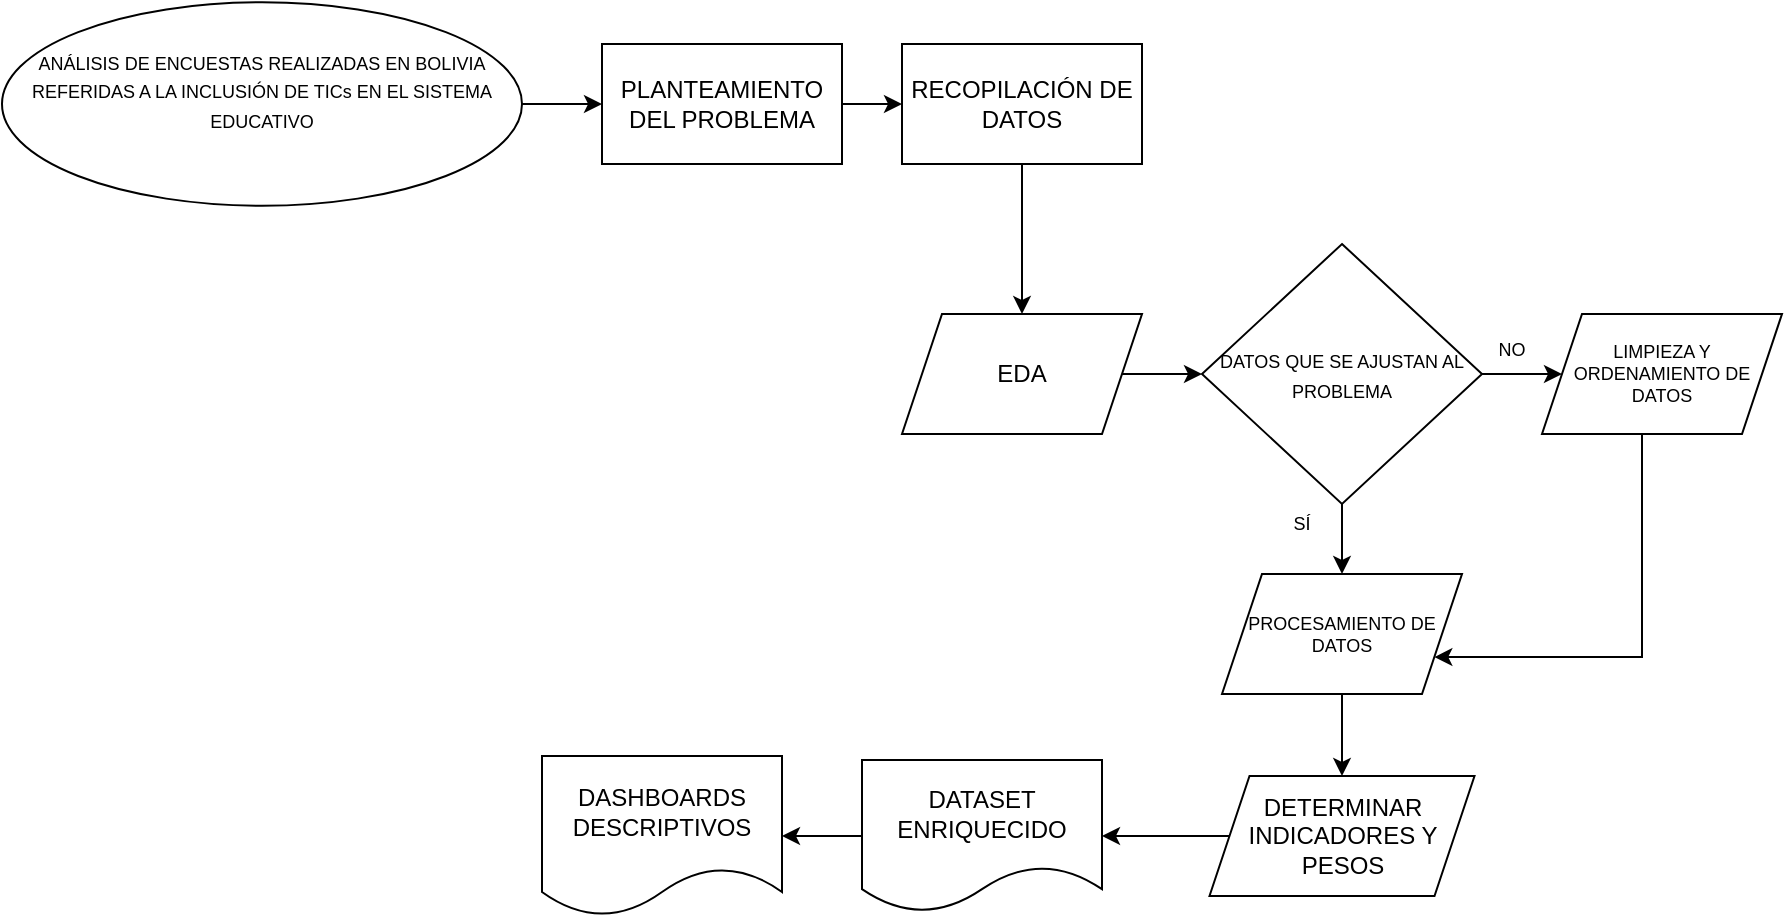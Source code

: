 <mxfile version="20.8.5" type="google"><diagram id="HQOkcTGN9VcYBbmYEhcq" name="Page-1"><mxGraphModel grid="1" page="1" gridSize="10" guides="1" tooltips="1" connect="1" arrows="1" fold="1" pageScale="1" pageWidth="1169" pageHeight="827" math="0" shadow="0"><root><mxCell id="0"/><mxCell id="1" parent="0"/><mxCell id="E9ARUXFL0sqiD9B0I2Bs-5" style="edgeStyle=orthogonalEdgeStyle;rounded=0;orthogonalLoop=1;jettySize=auto;html=1;entryX=0;entryY=0.5;entryDx=0;entryDy=0;" edge="1" parent="1" source="E9ARUXFL0sqiD9B0I2Bs-1" target="E9ARUXFL0sqiD9B0I2Bs-4"><mxGeometry relative="1" as="geometry"/></mxCell><mxCell id="E9ARUXFL0sqiD9B0I2Bs-1" value="&lt;div&gt;&lt;font style=&quot;font-size: 9px;&quot;&gt;ANÁLISIS DE ENCUESTAS REALIZADAS EN BOLIVIA REFERIDAS A LA INCLUSIÓN DE TICs EN EL SISTEMA EDUCATIVO&lt;/font&gt;&lt;/div&gt;&lt;div&gt;&lt;br&gt;&lt;/div&gt;" style="ellipse;whiteSpace=wrap;html=1;" vertex="1" parent="1"><mxGeometry x="80" y="182.13" width="260" height="101.75" as="geometry"/></mxCell><mxCell id="E9ARUXFL0sqiD9B0I2Bs-7" style="edgeStyle=orthogonalEdgeStyle;rounded=0;orthogonalLoop=1;jettySize=auto;html=1;entryX=0;entryY=0.5;entryDx=0;entryDy=0;" edge="1" parent="1" source="E9ARUXFL0sqiD9B0I2Bs-4" target="E9ARUXFL0sqiD9B0I2Bs-6"><mxGeometry relative="1" as="geometry"/></mxCell><mxCell id="E9ARUXFL0sqiD9B0I2Bs-4" value="PLANTEAMIENTO DEL PROBLEMA" style="rounded=0;whiteSpace=wrap;html=1;" vertex="1" parent="1"><mxGeometry x="380" y="203" width="120" height="60" as="geometry"/></mxCell><mxCell id="AVDTeCbAeN9Czh_6RMhJ-11" style="edgeStyle=orthogonalEdgeStyle;rounded=0;orthogonalLoop=1;jettySize=auto;html=1;entryX=0.5;entryY=0;entryDx=0;entryDy=0;" edge="1" parent="1" source="E9ARUXFL0sqiD9B0I2Bs-6" target="AVDTeCbAeN9Czh_6RMhJ-6"><mxGeometry relative="1" as="geometry"/></mxCell><mxCell id="E9ARUXFL0sqiD9B0I2Bs-6" value="RECOPILACIÓN DE DATOS" style="rounded=0;whiteSpace=wrap;html=1;" vertex="1" parent="1"><mxGeometry x="530" y="203" width="120" height="60" as="geometry"/></mxCell><mxCell id="E9ARUXFL0sqiD9B0I2Bs-19" style="edgeStyle=orthogonalEdgeStyle;rounded=0;orthogonalLoop=1;jettySize=auto;html=1;fontSize=9;" edge="1" parent="1" source="E9ARUXFL0sqiD9B0I2Bs-8" target="E9ARUXFL0sqiD9B0I2Bs-14"><mxGeometry relative="1" as="geometry"/></mxCell><mxCell id="E9ARUXFL0sqiD9B0I2Bs-23" style="edgeStyle=orthogonalEdgeStyle;rounded=0;orthogonalLoop=1;jettySize=auto;html=1;entryX=0.5;entryY=0;entryDx=0;entryDy=0;fontSize=9;" edge="1" parent="1" source="E9ARUXFL0sqiD9B0I2Bs-8" target="E9ARUXFL0sqiD9B0I2Bs-21"><mxGeometry relative="1" as="geometry"/></mxCell><mxCell id="E9ARUXFL0sqiD9B0I2Bs-8" value="&lt;font style=&quot;font-size: 9px;&quot;&gt;DATOS QUE SE AJUSTAN AL PROBLEMA&lt;/font&gt;" style="rhombus;whiteSpace=wrap;html=1;" vertex="1" parent="1"><mxGeometry x="680" y="303" width="140" height="130" as="geometry"/></mxCell><mxCell id="E9ARUXFL0sqiD9B0I2Bs-12" value="SÍ" style="text;html=1;strokeColor=none;fillColor=none;align=center;verticalAlign=middle;whiteSpace=wrap;rounded=0;fontSize=9;" vertex="1" parent="1"><mxGeometry x="715" y="433" width="30" height="20" as="geometry"/></mxCell><mxCell id="E9ARUXFL0sqiD9B0I2Bs-13" value="NO" style="text;html=1;strokeColor=none;fillColor=none;align=center;verticalAlign=middle;whiteSpace=wrap;rounded=0;fontSize=9;" vertex="1" parent="1"><mxGeometry x="820" y="343" width="30" height="25" as="geometry"/></mxCell><mxCell id="AVDTeCbAeN9Czh_6RMhJ-15" style="edgeStyle=orthogonalEdgeStyle;rounded=0;orthogonalLoop=1;jettySize=auto;html=1;entryX=1;entryY=0.75;entryDx=0;entryDy=0;" edge="1" parent="1" source="E9ARUXFL0sqiD9B0I2Bs-14" target="E9ARUXFL0sqiD9B0I2Bs-21"><mxGeometry relative="1" as="geometry"><Array as="points"><mxPoint x="900" y="510"/></Array></mxGeometry></mxCell><mxCell id="E9ARUXFL0sqiD9B0I2Bs-14" value="LIMPIEZA Y ORDENAMIENTO DE DATOS" style="shape=parallelogram;perimeter=parallelogramPerimeter;whiteSpace=wrap;html=1;fixedSize=1;fontSize=9;" vertex="1" parent="1"><mxGeometry x="850" y="338" width="120" height="60" as="geometry"/></mxCell><mxCell id="AVDTeCbAeN9Czh_6RMhJ-19" style="edgeStyle=orthogonalEdgeStyle;rounded=0;orthogonalLoop=1;jettySize=auto;html=1;entryX=0.5;entryY=0;entryDx=0;entryDy=0;fontSize=9;" edge="1" parent="1" source="E9ARUXFL0sqiD9B0I2Bs-21" target="AVDTeCbAeN9Czh_6RMhJ-16"><mxGeometry relative="1" as="geometry"/></mxCell><mxCell id="E9ARUXFL0sqiD9B0I2Bs-21" value="&lt;font style=&quot;font-size: 9px;&quot;&gt;PROCESAMIENTO DE DATOS&lt;/font&gt;" style="shape=parallelogram;perimeter=parallelogramPerimeter;whiteSpace=wrap;html=1;fixedSize=1;fontSize=9;" vertex="1" parent="1"><mxGeometry x="690" y="468" width="120" height="60" as="geometry"/></mxCell><mxCell id="AVDTeCbAeN9Czh_6RMhJ-12" style="edgeStyle=orthogonalEdgeStyle;rounded=0;orthogonalLoop=1;jettySize=auto;html=1;entryX=0;entryY=0.5;entryDx=0;entryDy=0;" edge="1" parent="1" source="AVDTeCbAeN9Czh_6RMhJ-6" target="E9ARUXFL0sqiD9B0I2Bs-8"><mxGeometry relative="1" as="geometry"/></mxCell><mxCell id="AVDTeCbAeN9Czh_6RMhJ-6" value="EDA" style="shape=parallelogram;perimeter=parallelogramPerimeter;whiteSpace=wrap;html=1;fixedSize=1;" vertex="1" parent="1"><mxGeometry x="530" y="338" width="120" height="60" as="geometry"/></mxCell><mxCell id="AVDTeCbAeN9Czh_6RMhJ-22" style="edgeStyle=orthogonalEdgeStyle;rounded=0;orthogonalLoop=1;jettySize=auto;html=1;entryX=1;entryY=0.5;entryDx=0;entryDy=0;fontSize=9;" edge="1" parent="1" source="AVDTeCbAeN9Czh_6RMhJ-16" target="AVDTeCbAeN9Czh_6RMhJ-20"><mxGeometry relative="1" as="geometry"/></mxCell><mxCell id="AVDTeCbAeN9Czh_6RMhJ-16" value="DETERMINAR INDICADORES Y PESOS" style="shape=parallelogram;perimeter=parallelogramPerimeter;whiteSpace=wrap;fixedSize=1;html=1;fontSize=12;" vertex="1" parent="1"><mxGeometry x="683.75" y="569" width="132.5" height="60" as="geometry"/></mxCell><mxCell id="sMVRTNo7V1Nt85Fq90pq-2" style="edgeStyle=orthogonalEdgeStyle;rounded=0;orthogonalLoop=1;jettySize=auto;html=1;entryX=1;entryY=0.5;entryDx=0;entryDy=0;fontSize=12;" edge="1" parent="1" source="AVDTeCbAeN9Czh_6RMhJ-20" target="sMVRTNo7V1Nt85Fq90pq-1"><mxGeometry relative="1" as="geometry"/></mxCell><mxCell id="AVDTeCbAeN9Czh_6RMhJ-20" value="&lt;font style=&quot;font-size: 12px;&quot;&gt;DATASET ENRIQUECIDO&lt;/font&gt;" style="shape=document;whiteSpace=wrap;html=1;boundedLbl=1;fontSize=9;" vertex="1" parent="1"><mxGeometry x="510" y="561" width="120" height="76" as="geometry"/></mxCell><mxCell id="sMVRTNo7V1Nt85Fq90pq-1" value="&lt;font style=&quot;font-size: 12px;&quot;&gt;DASHBOARDS DESCRIPTIVOS&lt;/font&gt;" style="shape=document;whiteSpace=wrap;html=1;boundedLbl=1;fontSize=9;" vertex="1" parent="1"><mxGeometry x="350" y="559" width="120" height="80" as="geometry"/></mxCell></root></mxGraphModel></diagram></mxfile>